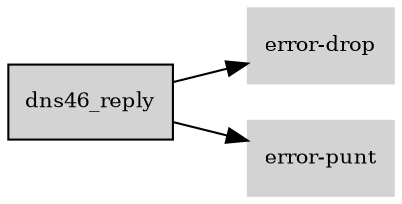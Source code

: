 digraph "dns46_reply_subgraph" {
  rankdir=LR;
  node [shape=box, style=filled, fontsize=10, color=lightgray, fontcolor=black, fillcolor=lightgray];
  "dns46_reply" [color=black, fontcolor=black, fillcolor=lightgray];
  edge [fontsize=8];
  "dns46_reply" -> "error-drop";
  "dns46_reply" -> "error-punt";
}
